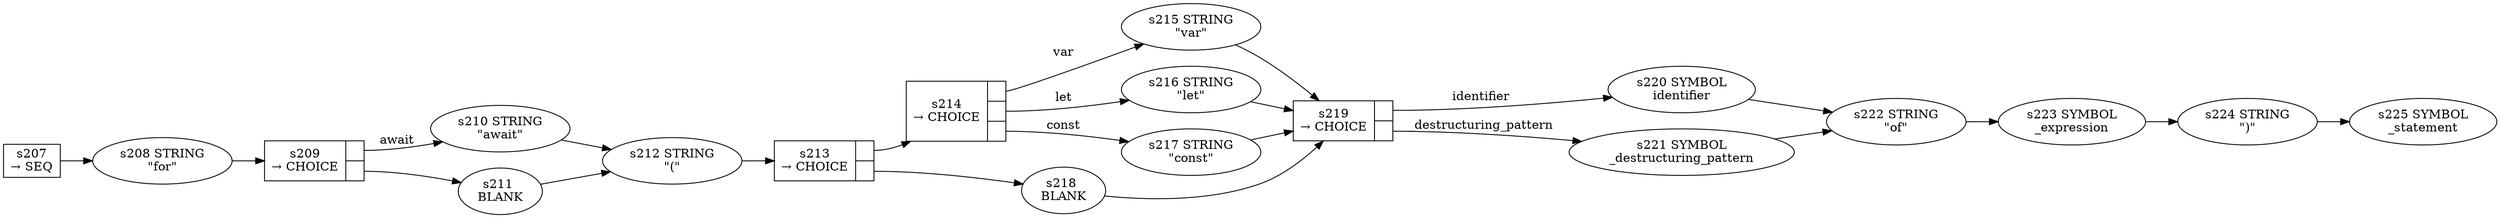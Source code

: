 
  digraph for_of_statement {
  
    rankdir=LR;
  
    s207 [label="s207\n&rarr; SEQ", shape=record, fixedsize=false, peripheries=1];
  s208 [label="s208 STRING\n\"for\""];
  s207 -> s208 [];
  s209 [label="{s209\n&rarr; CHOICE|{<p0>|<p1>}}", shape=record, fixedsize=false, peripheries=1];
  s210 [label="s210 STRING\n\"await\""];
  s209:p0 -> s210 [label="await"];
  s211 [label="s211 \nBLANK"];
  s209:p1 -> s211 [label=""];
  s208 -> s209 [];
  s212 [label="s212 STRING\n\"(\""];
  s210 -> s212 [];
  s211 -> s212 [];
  s213 [label="{s213\n&rarr; CHOICE|{<p0>|<p1>}}", shape=record, fixedsize=false, peripheries=1];
  s214 [label="{s214\n&rarr; CHOICE|{<p0>|<p1>|<p2>}}", shape=record, fixedsize=false, peripheries=1];
  s215 [label="s215 STRING\n\"var\""];
  s214:p0 -> s215 [label="var"];
  s216 [label="s216 STRING\n\"let\""];
  s214:p1 -> s216 [label="let"];
  s217 [label="s217 STRING\n\"const\""];
  s214:p2 -> s217 [label="const"];
  s213:p0 -> s214 [label=""];
  s218 [label="s218 \nBLANK"];
  s213:p1 -> s218 [label=""];
  s212 -> s213 [];
  s219 [label="{s219\n&rarr; CHOICE|{<p0>|<p1>}}", shape=record, fixedsize=false, peripheries=1];
  s220 [label="s220 SYMBOL\nidentifier" href="javascript-grammar.json.identifier.dot.svg"];
  s219:p0 -> s220 [label="identifier"];
  s221 [label="s221 SYMBOL\n_destructuring_pattern" href="javascript-grammar.json._destructuring_pattern.dot.svg"];
  s219:p1 -> s221 [label="_destructuring_pattern"];
  s215 -> s219 [];
  s216 -> s219 [];
  s217 -> s219 [];
  s218 -> s219 [];
  s222 [label="s222 STRING\n\"of\""];
  s220 -> s222 [];
  s221 -> s222 [];
  s223 [label="s223 SYMBOL\n_expression" href="javascript-grammar.json._expression.dot.svg"];
  s222 -> s223 [];
  s224 [label="s224 STRING\n\")\""];
  s223 -> s224 [];
  s225 [label="s225 SYMBOL\n_statement" href="javascript-grammar.json._statement.dot.svg"];
  s224 -> s225 [];
  
  }
  